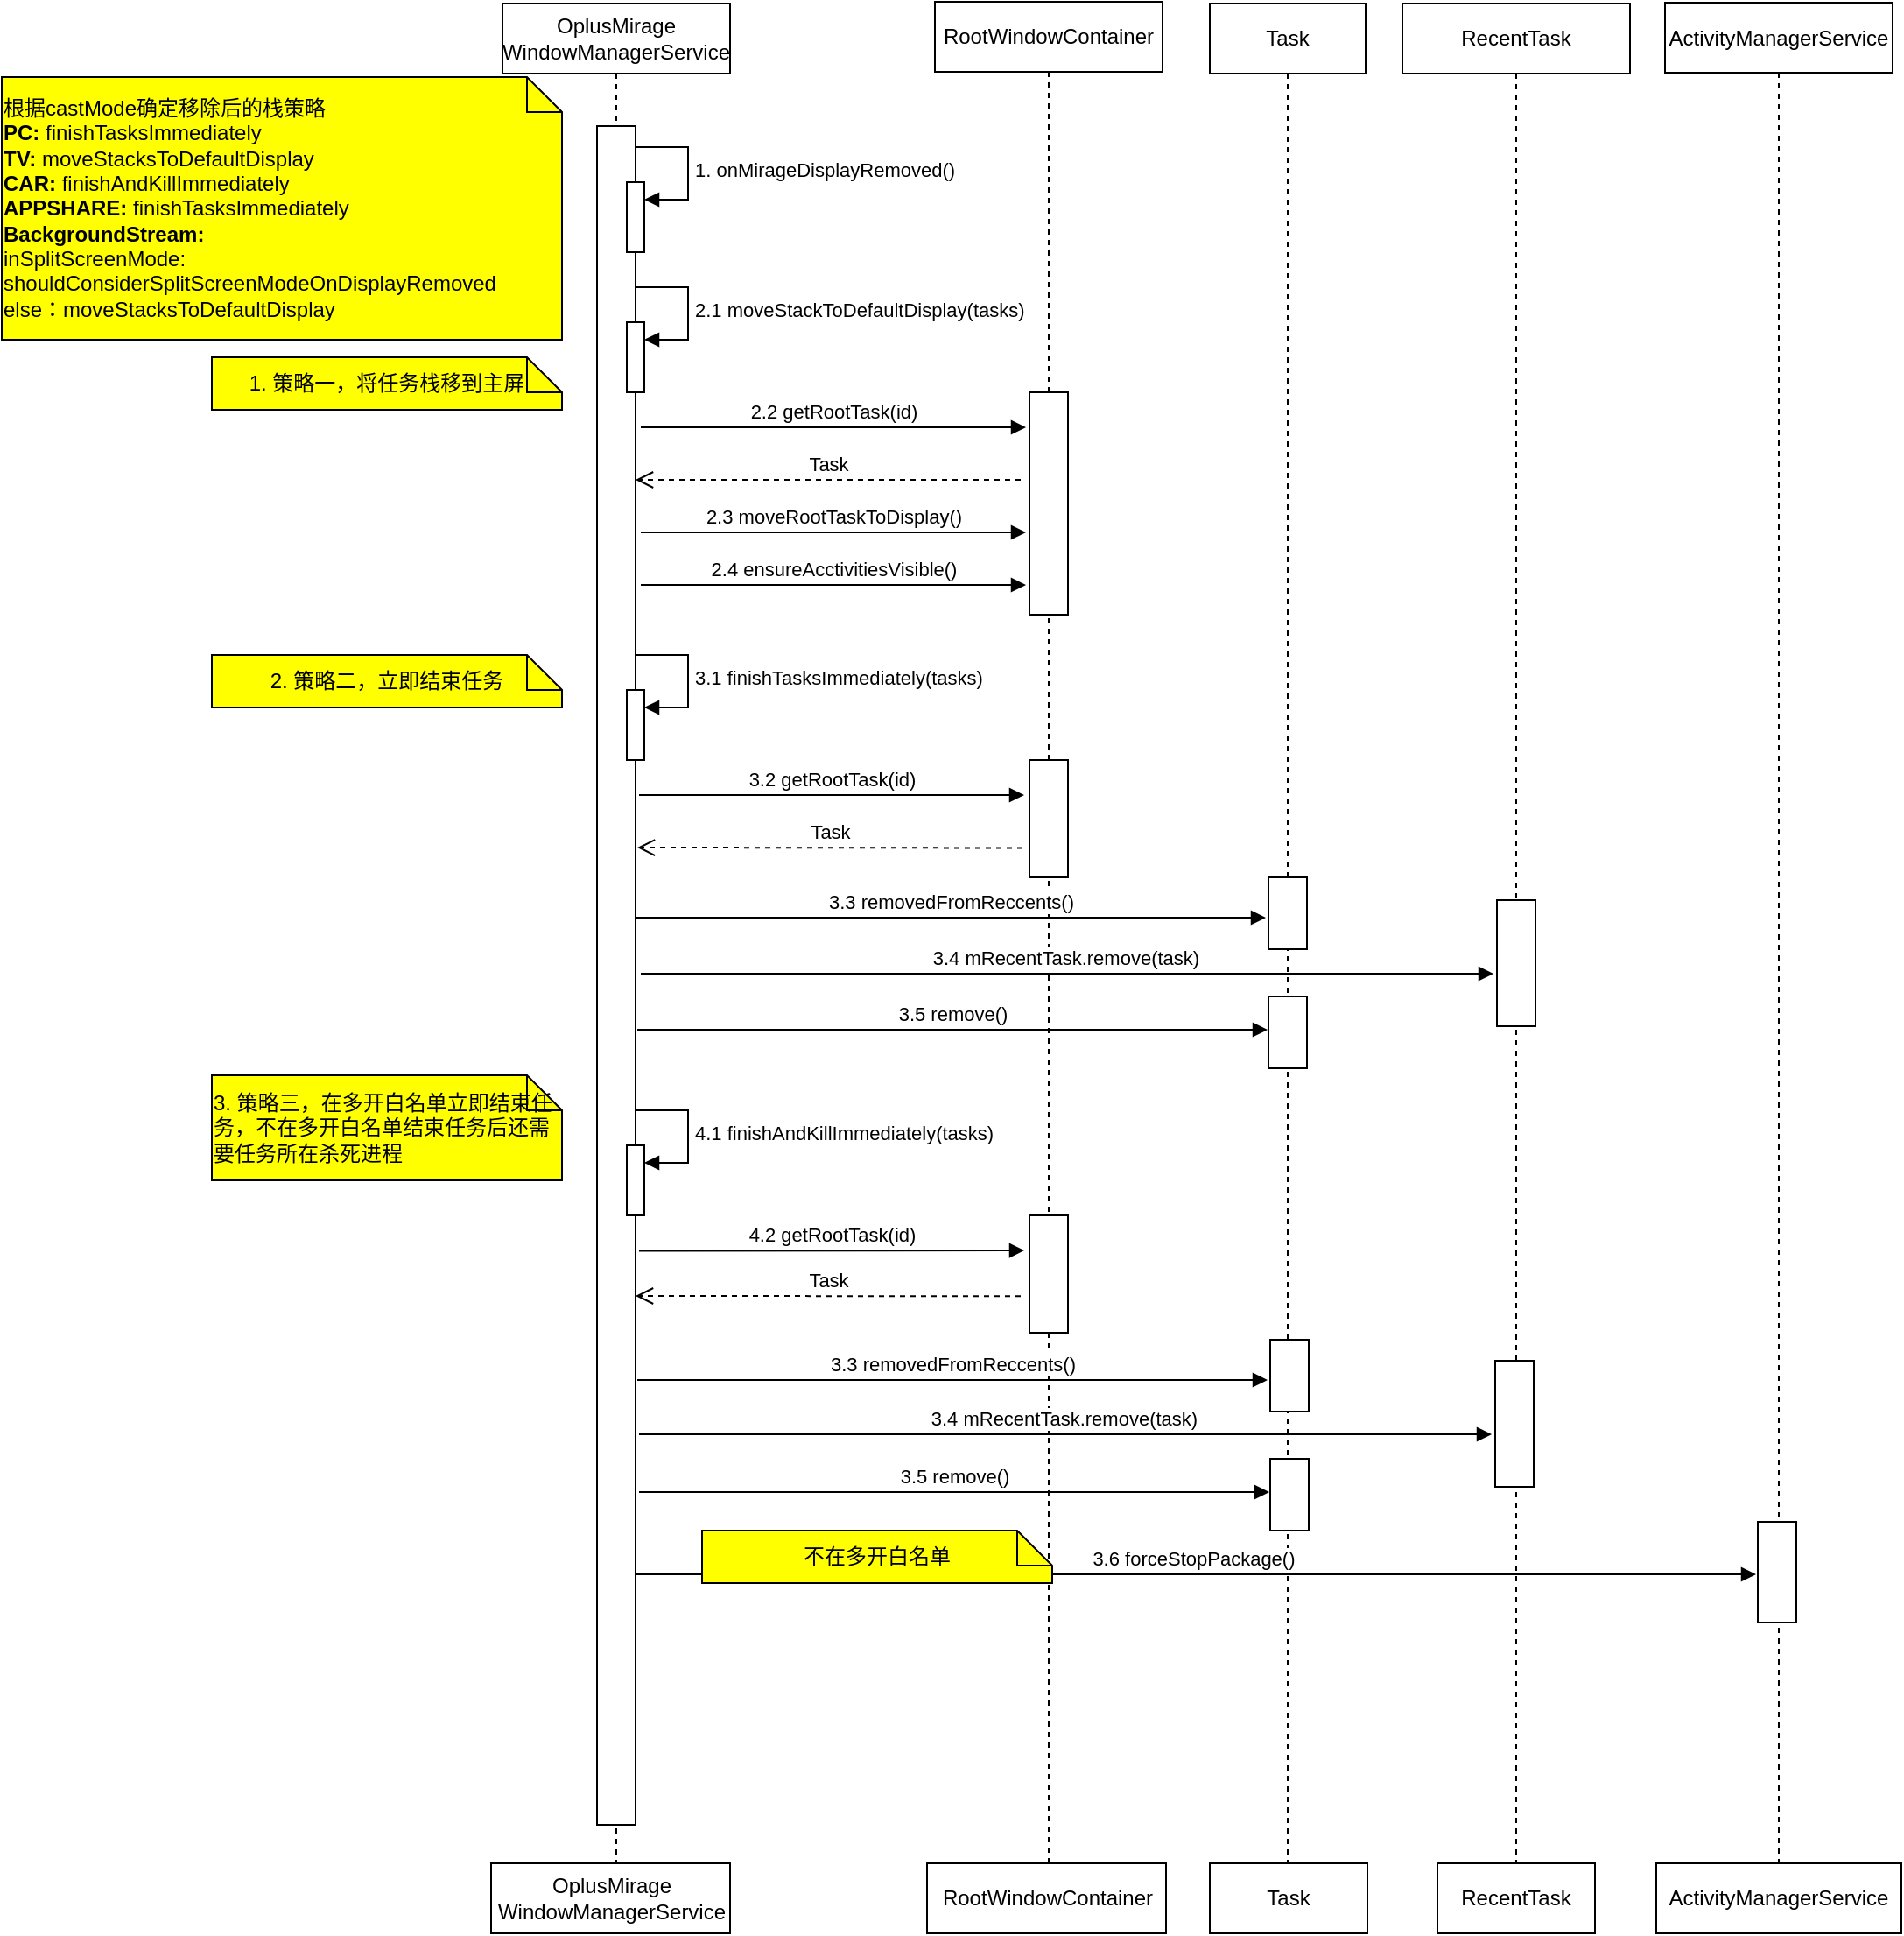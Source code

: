 <mxfile version="21.3.6" type="github">
  <diagram name="第 1 页" id="UaIOHVlHzPApeq9zFzyf">
    <mxGraphModel dx="1183" dy="657" grid="1" gridSize="10" guides="1" tooltips="1" connect="1" arrows="1" fold="1" page="1" pageScale="1" pageWidth="827" pageHeight="1169" math="0" shadow="0">
      <root>
        <mxCell id="0" />
        <mxCell id="1" parent="0" />
        <mxCell id="Lcm0hkVv3pNYCc9iG2gG-14" value="OplusMirage&lt;br&gt;WindowManagerService" style="shape=umlLifeline;perimeter=lifelinePerimeter;whiteSpace=wrap;html=1;container=0;dropTarget=0;collapsible=0;recursiveResize=0;outlineConnect=0;portConstraint=eastwest;newEdgeStyle={&quot;edgeStyle&quot;:&quot;elbowEdgeStyle&quot;,&quot;elbow&quot;:&quot;vertical&quot;,&quot;curved&quot;:0,&quot;rounded&quot;:0};" vertex="1" parent="1">
          <mxGeometry x="346" y="18" width="130" height="1062" as="geometry" />
        </mxCell>
        <mxCell id="Lcm0hkVv3pNYCc9iG2gG-15" value="" style="html=1;points=[];perimeter=orthogonalPerimeter;outlineConnect=0;targetShapes=umlLifeline;portConstraint=eastwest;newEdgeStyle={&quot;edgeStyle&quot;:&quot;elbowEdgeStyle&quot;,&quot;elbow&quot;:&quot;vertical&quot;,&quot;curved&quot;:0,&quot;rounded&quot;:0};" vertex="1" parent="Lcm0hkVv3pNYCc9iG2gG-14">
          <mxGeometry x="54" y="70" width="22" height="970" as="geometry" />
        </mxCell>
        <mxCell id="Lcm0hkVv3pNYCc9iG2gG-18" value="" style="html=1;points=[];perimeter=orthogonalPerimeter;outlineConnect=0;targetShapes=umlLifeline;portConstraint=eastwest;newEdgeStyle={&quot;edgeStyle&quot;:&quot;elbowEdgeStyle&quot;,&quot;elbow&quot;:&quot;vertical&quot;,&quot;curved&quot;:0,&quot;rounded&quot;:0};" vertex="1" parent="Lcm0hkVv3pNYCc9iG2gG-14">
          <mxGeometry x="71" y="102" width="10" height="40" as="geometry" />
        </mxCell>
        <mxCell id="Lcm0hkVv3pNYCc9iG2gG-19" value="1. onMirageDisplayRemoved()" style="html=1;align=left;spacingLeft=2;endArrow=block;rounded=0;edgeStyle=orthogonalEdgeStyle;curved=0;rounded=0;" edge="1" parent="Lcm0hkVv3pNYCc9iG2gG-14" target="Lcm0hkVv3pNYCc9iG2gG-18">
          <mxGeometry relative="1" as="geometry">
            <mxPoint x="76" y="82" as="sourcePoint" />
            <Array as="points">
              <mxPoint x="106" y="112" />
            </Array>
          </mxGeometry>
        </mxCell>
        <mxCell id="Lcm0hkVv3pNYCc9iG2gG-42" value="" style="html=1;points=[];perimeter=orthogonalPerimeter;outlineConnect=0;targetShapes=umlLifeline;portConstraint=eastwest;newEdgeStyle={&quot;edgeStyle&quot;:&quot;elbowEdgeStyle&quot;,&quot;elbow&quot;:&quot;vertical&quot;,&quot;curved&quot;:0,&quot;rounded&quot;:0};" vertex="1" parent="Lcm0hkVv3pNYCc9iG2gG-14">
          <mxGeometry x="71" y="182" width="10" height="40" as="geometry" />
        </mxCell>
        <mxCell id="Lcm0hkVv3pNYCc9iG2gG-43" value="2.1 moveStackToDefaultDisplay(tasks)" style="html=1;align=left;spacingLeft=2;endArrow=block;rounded=0;edgeStyle=orthogonalEdgeStyle;curved=0;rounded=0;" edge="1" target="Lcm0hkVv3pNYCc9iG2gG-42" parent="Lcm0hkVv3pNYCc9iG2gG-14">
          <mxGeometry relative="1" as="geometry">
            <mxPoint x="76" y="162" as="sourcePoint" />
            <Array as="points">
              <mxPoint x="106" y="192" />
            </Array>
          </mxGeometry>
        </mxCell>
        <mxCell id="Lcm0hkVv3pNYCc9iG2gG-49" value="" style="html=1;points=[];perimeter=orthogonalPerimeter;outlineConnect=0;targetShapes=umlLifeline;portConstraint=eastwest;newEdgeStyle={&quot;edgeStyle&quot;:&quot;elbowEdgeStyle&quot;,&quot;elbow&quot;:&quot;vertical&quot;,&quot;curved&quot;:0,&quot;rounded&quot;:0};" vertex="1" parent="Lcm0hkVv3pNYCc9iG2gG-14">
          <mxGeometry x="71" y="392" width="10" height="40" as="geometry" />
        </mxCell>
        <mxCell id="Lcm0hkVv3pNYCc9iG2gG-50" value="3.1 finishTasksImmediately(tasks)" style="html=1;align=left;spacingLeft=2;endArrow=block;rounded=0;edgeStyle=orthogonalEdgeStyle;curved=0;rounded=0;" edge="1" target="Lcm0hkVv3pNYCc9iG2gG-49" parent="Lcm0hkVv3pNYCc9iG2gG-14">
          <mxGeometry relative="1" as="geometry">
            <mxPoint x="76" y="372" as="sourcePoint" />
            <Array as="points">
              <mxPoint x="106" y="402" />
            </Array>
          </mxGeometry>
        </mxCell>
        <mxCell id="Lcm0hkVv3pNYCc9iG2gG-59" value="" style="html=1;points=[];perimeter=orthogonalPerimeter;outlineConnect=0;targetShapes=umlLifeline;portConstraint=eastwest;newEdgeStyle={&quot;edgeStyle&quot;:&quot;elbowEdgeStyle&quot;,&quot;elbow&quot;:&quot;vertical&quot;,&quot;curved&quot;:0,&quot;rounded&quot;:0};" vertex="1" parent="Lcm0hkVv3pNYCc9iG2gG-14">
          <mxGeometry x="71" y="652" width="10" height="40" as="geometry" />
        </mxCell>
        <mxCell id="Lcm0hkVv3pNYCc9iG2gG-60" value="4.1 finishAndKillImmediately(tasks)" style="html=1;align=left;spacingLeft=2;endArrow=block;rounded=0;edgeStyle=orthogonalEdgeStyle;curved=0;rounded=0;" edge="1" target="Lcm0hkVv3pNYCc9iG2gG-59" parent="Lcm0hkVv3pNYCc9iG2gG-14">
          <mxGeometry relative="1" as="geometry">
            <mxPoint x="76" y="632" as="sourcePoint" />
            <Array as="points">
              <mxPoint x="106" y="662" />
            </Array>
          </mxGeometry>
        </mxCell>
        <mxCell id="Lcm0hkVv3pNYCc9iG2gG-21" value="RootWindowContainer" style="shape=umlLifeline;perimeter=lifelinePerimeter;whiteSpace=wrap;html=1;container=0;dropTarget=0;collapsible=0;recursiveResize=0;outlineConnect=0;portConstraint=eastwest;newEdgeStyle={&quot;edgeStyle&quot;:&quot;elbowEdgeStyle&quot;,&quot;elbow&quot;:&quot;vertical&quot;,&quot;curved&quot;:0,&quot;rounded&quot;:0};" vertex="1" parent="1">
          <mxGeometry x="593" y="17" width="130" height="1063" as="geometry" />
        </mxCell>
        <mxCell id="Lcm0hkVv3pNYCc9iG2gG-22" value="" style="html=1;points=[];perimeter=orthogonalPerimeter;outlineConnect=0;targetShapes=umlLifeline;portConstraint=eastwest;newEdgeStyle={&quot;edgeStyle&quot;:&quot;elbowEdgeStyle&quot;,&quot;elbow&quot;:&quot;vertical&quot;,&quot;curved&quot;:0,&quot;rounded&quot;:0};" vertex="1" parent="Lcm0hkVv3pNYCc9iG2gG-21">
          <mxGeometry x="54" y="223" width="22" height="127" as="geometry" />
        </mxCell>
        <mxCell id="Lcm0hkVv3pNYCc9iG2gG-51" value="" style="html=1;points=[];perimeter=orthogonalPerimeter;outlineConnect=0;targetShapes=umlLifeline;portConstraint=eastwest;newEdgeStyle={&quot;edgeStyle&quot;:&quot;elbowEdgeStyle&quot;,&quot;elbow&quot;:&quot;vertical&quot;,&quot;curved&quot;:0,&quot;rounded&quot;:0};" vertex="1" parent="Lcm0hkVv3pNYCc9iG2gG-21">
          <mxGeometry x="54" y="433" width="22" height="67" as="geometry" />
        </mxCell>
        <mxCell id="Lcm0hkVv3pNYCc9iG2gG-62" value="" style="html=1;points=[];perimeter=orthogonalPerimeter;outlineConnect=0;targetShapes=umlLifeline;portConstraint=eastwest;newEdgeStyle={&quot;edgeStyle&quot;:&quot;elbowEdgeStyle&quot;,&quot;elbow&quot;:&quot;vertical&quot;,&quot;curved&quot;:0,&quot;rounded&quot;:0};" vertex="1" parent="Lcm0hkVv3pNYCc9iG2gG-21">
          <mxGeometry x="54" y="693" width="22" height="67" as="geometry" />
        </mxCell>
        <mxCell id="Lcm0hkVv3pNYCc9iG2gG-27" value="Task" style="shape=umlLifeline;perimeter=lifelinePerimeter;whiteSpace=wrap;html=1;container=0;dropTarget=0;collapsible=0;recursiveResize=0;outlineConnect=0;portConstraint=eastwest;newEdgeStyle={&quot;edgeStyle&quot;:&quot;elbowEdgeStyle&quot;,&quot;elbow&quot;:&quot;vertical&quot;,&quot;curved&quot;:0,&quot;rounded&quot;:0};" vertex="1" parent="1">
          <mxGeometry x="750" y="18" width="89" height="1062" as="geometry" />
        </mxCell>
        <mxCell id="Lcm0hkVv3pNYCc9iG2gG-28" value="" style="html=1;points=[];perimeter=orthogonalPerimeter;outlineConnect=0;targetShapes=umlLifeline;portConstraint=eastwest;newEdgeStyle={&quot;edgeStyle&quot;:&quot;elbowEdgeStyle&quot;,&quot;elbow&quot;:&quot;vertical&quot;,&quot;curved&quot;:0,&quot;rounded&quot;:0};" vertex="1" parent="Lcm0hkVv3pNYCc9iG2gG-27">
          <mxGeometry x="33.5" y="499" width="22" height="41" as="geometry" />
        </mxCell>
        <mxCell id="Lcm0hkVv3pNYCc9iG2gG-57" value="" style="html=1;points=[];perimeter=orthogonalPerimeter;outlineConnect=0;targetShapes=umlLifeline;portConstraint=eastwest;newEdgeStyle={&quot;edgeStyle&quot;:&quot;elbowEdgeStyle&quot;,&quot;elbow&quot;:&quot;vertical&quot;,&quot;curved&quot;:0,&quot;rounded&quot;:0};" vertex="1" parent="Lcm0hkVv3pNYCc9iG2gG-27">
          <mxGeometry x="33.5" y="567" width="22" height="41" as="geometry" />
        </mxCell>
        <mxCell id="Lcm0hkVv3pNYCc9iG2gG-65" value="" style="html=1;points=[];perimeter=orthogonalPerimeter;outlineConnect=0;targetShapes=umlLifeline;portConstraint=eastwest;newEdgeStyle={&quot;edgeStyle&quot;:&quot;elbowEdgeStyle&quot;,&quot;elbow&quot;:&quot;vertical&quot;,&quot;curved&quot;:0,&quot;rounded&quot;:0};" vertex="1" parent="Lcm0hkVv3pNYCc9iG2gG-27">
          <mxGeometry x="34.5" y="763" width="22" height="41" as="geometry" />
        </mxCell>
        <mxCell id="Lcm0hkVv3pNYCc9iG2gG-66" value="" style="html=1;points=[];perimeter=orthogonalPerimeter;outlineConnect=0;targetShapes=umlLifeline;portConstraint=eastwest;newEdgeStyle={&quot;edgeStyle&quot;:&quot;elbowEdgeStyle&quot;,&quot;elbow&quot;:&quot;vertical&quot;,&quot;curved&quot;:0,&quot;rounded&quot;:0};" vertex="1" parent="Lcm0hkVv3pNYCc9iG2gG-27">
          <mxGeometry x="34.5" y="831" width="22" height="41" as="geometry" />
        </mxCell>
        <mxCell id="Lcm0hkVv3pNYCc9iG2gG-34" value="RecentTask" style="shape=umlLifeline;perimeter=lifelinePerimeter;whiteSpace=wrap;html=1;container=0;dropTarget=0;collapsible=0;recursiveResize=0;outlineConnect=0;portConstraint=eastwest;newEdgeStyle={&quot;edgeStyle&quot;:&quot;elbowEdgeStyle&quot;,&quot;elbow&quot;:&quot;vertical&quot;,&quot;curved&quot;:0,&quot;rounded&quot;:0};" vertex="1" parent="1">
          <mxGeometry x="860" y="18" width="130" height="1062" as="geometry" />
        </mxCell>
        <mxCell id="Lcm0hkVv3pNYCc9iG2gG-35" value="" style="html=1;points=[];perimeter=orthogonalPerimeter;outlineConnect=0;targetShapes=umlLifeline;portConstraint=eastwest;newEdgeStyle={&quot;edgeStyle&quot;:&quot;elbowEdgeStyle&quot;,&quot;elbow&quot;:&quot;vertical&quot;,&quot;curved&quot;:0,&quot;rounded&quot;:0};" vertex="1" parent="Lcm0hkVv3pNYCc9iG2gG-34">
          <mxGeometry x="54" y="512" width="22" height="72" as="geometry" />
        </mxCell>
        <mxCell id="Lcm0hkVv3pNYCc9iG2gG-69" value="" style="html=1;points=[];perimeter=orthogonalPerimeter;outlineConnect=0;targetShapes=umlLifeline;portConstraint=eastwest;newEdgeStyle={&quot;edgeStyle&quot;:&quot;elbowEdgeStyle&quot;,&quot;elbow&quot;:&quot;vertical&quot;,&quot;curved&quot;:0,&quot;rounded&quot;:0};" vertex="1" parent="Lcm0hkVv3pNYCc9iG2gG-34">
          <mxGeometry x="53" y="775" width="22" height="72" as="geometry" />
        </mxCell>
        <mxCell id="Lcm0hkVv3pNYCc9iG2gG-38" value="&lt;div style=&quot;text-align: left;&quot;&gt;根据castMode确定移除后的栈策略&lt;/div&gt;&lt;div style=&quot;text-align: left;&quot;&gt;&lt;b&gt;PC:&lt;/b&gt; finishTasksImmediately&lt;/div&gt;&lt;div style=&quot;text-align: left;&quot;&gt;&lt;b&gt;TV: &lt;/b&gt;moveStacksToDefaultDisplay&lt;/div&gt;&lt;div style=&quot;text-align: left;&quot;&gt;&lt;b&gt;CAR: &lt;/b&gt;finishAndKillImmediately&lt;/div&gt;&lt;div style=&quot;text-align: left;&quot;&gt;&lt;b&gt;APPSHARE: &lt;/b&gt;finishTasksImmediately&lt;br&gt;&lt;/div&gt;&lt;div style=&quot;text-align: left;&quot;&gt;&lt;b&gt;BackgroundStream:&lt;/b&gt;&lt;/div&gt;&lt;div style=&quot;text-align: left;&quot;&gt;inSplitScreenMode: shouldConsiderSplitScreenModeOnDisplayRemoved&lt;/div&gt;&lt;div style=&quot;text-align: left;&quot;&gt;else：moveStacksToDefaultDisplay&lt;/div&gt;" style="shape=note;size=20;whiteSpace=wrap;html=1;fillColor=#FFFF00;" vertex="1" parent="1">
          <mxGeometry x="60" y="60" width="320" height="150" as="geometry" />
        </mxCell>
        <mxCell id="Lcm0hkVv3pNYCc9iG2gG-44" value="&lt;div style=&quot;text-align: left;&quot;&gt;1. 策略一，将任务栈移到主屏&lt;/div&gt;" style="shape=note;size=20;whiteSpace=wrap;html=1;fillColor=#FFFF00;" vertex="1" parent="1">
          <mxGeometry x="180" y="220" width="200" height="30" as="geometry" />
        </mxCell>
        <mxCell id="Lcm0hkVv3pNYCc9iG2gG-45" value="2.2 getRootTask(id)" style="html=1;verticalAlign=bottom;endArrow=block;edgeStyle=elbowEdgeStyle;elbow=vertical;curved=0;rounded=0;" edge="1" parent="1">
          <mxGeometry width="80" relative="1" as="geometry">
            <mxPoint x="425" y="260" as="sourcePoint" />
            <mxPoint x="645" y="260" as="targetPoint" />
          </mxGeometry>
        </mxCell>
        <mxCell id="Lcm0hkVv3pNYCc9iG2gG-46" value="Task" style="html=1;verticalAlign=bottom;endArrow=open;dashed=1;endSize=8;edgeStyle=elbowEdgeStyle;elbow=vertical;curved=0;rounded=0;" edge="1" parent="1">
          <mxGeometry relative="1" as="geometry">
            <mxPoint x="642" y="290" as="sourcePoint" />
            <mxPoint x="422" y="290" as="targetPoint" />
          </mxGeometry>
        </mxCell>
        <mxCell id="Lcm0hkVv3pNYCc9iG2gG-47" value="2.3 moveRootTaskToDisplay()" style="html=1;verticalAlign=bottom;endArrow=block;edgeStyle=elbowEdgeStyle;elbow=vertical;curved=0;rounded=0;" edge="1" parent="1">
          <mxGeometry width="80" relative="1" as="geometry">
            <mxPoint x="425" y="320" as="sourcePoint" />
            <mxPoint x="645" y="320" as="targetPoint" />
          </mxGeometry>
        </mxCell>
        <mxCell id="Lcm0hkVv3pNYCc9iG2gG-48" value="2.4 ensureAcctivitiesVisible()" style="html=1;verticalAlign=bottom;endArrow=block;edgeStyle=elbowEdgeStyle;elbow=vertical;curved=0;rounded=0;" edge="1" parent="1">
          <mxGeometry width="80" relative="1" as="geometry">
            <mxPoint x="425" y="350" as="sourcePoint" />
            <mxPoint x="645" y="350" as="targetPoint" />
          </mxGeometry>
        </mxCell>
        <mxCell id="Lcm0hkVv3pNYCc9iG2gG-52" value="&lt;div style=&quot;text-align: left;&quot;&gt;2. 策略二，立即结束任务&lt;/div&gt;" style="shape=note;size=20;whiteSpace=wrap;html=1;fillColor=#FFFF00;" vertex="1" parent="1">
          <mxGeometry x="180" y="390" width="200" height="30" as="geometry" />
        </mxCell>
        <mxCell id="Lcm0hkVv3pNYCc9iG2gG-53" value="3.2 getRootTask(id)" style="html=1;verticalAlign=bottom;endArrow=block;edgeStyle=elbowEdgeStyle;elbow=vertical;curved=0;rounded=0;" edge="1" parent="1">
          <mxGeometry width="80" relative="1" as="geometry">
            <mxPoint x="424" y="470" as="sourcePoint" />
            <mxPoint x="644" y="470" as="targetPoint" />
          </mxGeometry>
        </mxCell>
        <mxCell id="Lcm0hkVv3pNYCc9iG2gG-54" value="Task" style="html=1;verticalAlign=bottom;endArrow=open;dashed=1;endSize=8;edgeStyle=elbowEdgeStyle;elbow=vertical;curved=0;rounded=0;" edge="1" parent="1">
          <mxGeometry relative="1" as="geometry">
            <mxPoint x="643" y="500.24" as="sourcePoint" />
            <mxPoint x="423" y="500.24" as="targetPoint" />
          </mxGeometry>
        </mxCell>
        <mxCell id="Lcm0hkVv3pNYCc9iG2gG-55" value="3.3 removedFromReccents()" style="html=1;verticalAlign=bottom;endArrow=block;edgeStyle=elbowEdgeStyle;elbow=vertical;curved=0;rounded=0;" edge="1" parent="1">
          <mxGeometry width="80" relative="1" as="geometry">
            <mxPoint x="422" y="540" as="sourcePoint" />
            <mxPoint x="782" y="540" as="targetPoint" />
          </mxGeometry>
        </mxCell>
        <mxCell id="Lcm0hkVv3pNYCc9iG2gG-56" value="3.4 mRecentTask.remove(task)&amp;nbsp;" style="html=1;verticalAlign=bottom;endArrow=block;edgeStyle=elbowEdgeStyle;elbow=vertical;curved=0;rounded=0;" edge="1" parent="1">
          <mxGeometry width="80" relative="1" as="geometry">
            <mxPoint x="425" y="572" as="sourcePoint" />
            <mxPoint x="912" y="572" as="targetPoint" />
          </mxGeometry>
        </mxCell>
        <mxCell id="Lcm0hkVv3pNYCc9iG2gG-58" value="3.5 remove()" style="html=1;verticalAlign=bottom;endArrow=block;edgeStyle=elbowEdgeStyle;elbow=vertical;curved=0;rounded=0;" edge="1" parent="1">
          <mxGeometry width="80" relative="1" as="geometry">
            <mxPoint x="423" y="604" as="sourcePoint" />
            <mxPoint x="783" y="604" as="targetPoint" />
          </mxGeometry>
        </mxCell>
        <mxCell id="Lcm0hkVv3pNYCc9iG2gG-61" value="&lt;div style=&quot;text-align: left;&quot;&gt;3. 策略三，在多开白名单立即结束任务，不在多开白名单结束任务后还需要任务所在杀死进程&lt;/div&gt;" style="shape=note;size=20;whiteSpace=wrap;html=1;fillColor=#FFFF00;" vertex="1" parent="1">
          <mxGeometry x="180" y="630" width="200" height="60" as="geometry" />
        </mxCell>
        <mxCell id="Lcm0hkVv3pNYCc9iG2gG-63" value="4.2 getRootTask(id)" style="html=1;verticalAlign=bottom;endArrow=block;edgeStyle=elbowEdgeStyle;elbow=vertical;curved=0;rounded=0;" edge="1" parent="1">
          <mxGeometry width="80" relative="1" as="geometry">
            <mxPoint x="424" y="730.24" as="sourcePoint" />
            <mxPoint x="644" y="730.24" as="targetPoint" />
          </mxGeometry>
        </mxCell>
        <mxCell id="Lcm0hkVv3pNYCc9iG2gG-64" value="Task" style="html=1;verticalAlign=bottom;endArrow=open;dashed=1;endSize=8;edgeStyle=elbowEdgeStyle;elbow=vertical;curved=0;rounded=0;" edge="1" parent="1">
          <mxGeometry relative="1" as="geometry">
            <mxPoint x="642" y="756.14" as="sourcePoint" />
            <mxPoint x="422" y="756.14" as="targetPoint" />
          </mxGeometry>
        </mxCell>
        <mxCell id="Lcm0hkVv3pNYCc9iG2gG-67" value="3.3 removedFromReccents()" style="html=1;verticalAlign=bottom;endArrow=block;edgeStyle=elbowEdgeStyle;elbow=vertical;curved=0;rounded=0;" edge="1" parent="1">
          <mxGeometry width="80" relative="1" as="geometry">
            <mxPoint x="423" y="804" as="sourcePoint" />
            <mxPoint x="783" y="804" as="targetPoint" />
          </mxGeometry>
        </mxCell>
        <mxCell id="Lcm0hkVv3pNYCc9iG2gG-68" value="3.5 remove()" style="html=1;verticalAlign=bottom;endArrow=block;edgeStyle=elbowEdgeStyle;elbow=vertical;curved=0;rounded=0;" edge="1" parent="1">
          <mxGeometry width="80" relative="1" as="geometry">
            <mxPoint x="424" y="868" as="sourcePoint" />
            <mxPoint x="784" y="868" as="targetPoint" />
          </mxGeometry>
        </mxCell>
        <mxCell id="Lcm0hkVv3pNYCc9iG2gG-70" value="3.4 mRecentTask.remove(task)&amp;nbsp;" style="html=1;verticalAlign=bottom;endArrow=block;edgeStyle=elbowEdgeStyle;elbow=vertical;curved=0;rounded=0;" edge="1" parent="1">
          <mxGeometry width="80" relative="1" as="geometry">
            <mxPoint x="424" y="835" as="sourcePoint" />
            <mxPoint x="911" y="835" as="targetPoint" />
          </mxGeometry>
        </mxCell>
        <mxCell id="Lcm0hkVv3pNYCc9iG2gG-71" value="ActivityManagerService" style="shape=umlLifeline;perimeter=lifelinePerimeter;whiteSpace=wrap;html=1;container=0;dropTarget=0;collapsible=0;recursiveResize=0;outlineConnect=0;portConstraint=eastwest;newEdgeStyle={&quot;edgeStyle&quot;:&quot;elbowEdgeStyle&quot;,&quot;elbow&quot;:&quot;vertical&quot;,&quot;curved&quot;:0,&quot;rounded&quot;:0};" vertex="1" parent="1">
          <mxGeometry x="1010" y="17.5" width="130" height="1062.5" as="geometry" />
        </mxCell>
        <mxCell id="Lcm0hkVv3pNYCc9iG2gG-73" value="" style="html=1;points=[];perimeter=orthogonalPerimeter;outlineConnect=0;targetShapes=umlLifeline;portConstraint=eastwest;newEdgeStyle={&quot;edgeStyle&quot;:&quot;elbowEdgeStyle&quot;,&quot;elbow&quot;:&quot;vertical&quot;,&quot;curved&quot;:0,&quot;rounded&quot;:0};" vertex="1" parent="Lcm0hkVv3pNYCc9iG2gG-71">
          <mxGeometry x="53" y="867.5" width="22" height="57.5" as="geometry" />
        </mxCell>
        <mxCell id="Lcm0hkVv3pNYCc9iG2gG-74" value="3.6 forceStopPackage()&amp;nbsp;" style="html=1;verticalAlign=bottom;endArrow=block;edgeStyle=elbowEdgeStyle;elbow=vertical;curved=0;rounded=0;" edge="1" parent="1">
          <mxGeometry width="80" relative="1" as="geometry">
            <mxPoint x="422" y="915" as="sourcePoint" />
            <mxPoint x="1062" y="915" as="targetPoint" />
          </mxGeometry>
        </mxCell>
        <mxCell id="Lcm0hkVv3pNYCc9iG2gG-76" value="&lt;div style=&quot;text-align: left;&quot;&gt;不在多开白名单&lt;/div&gt;" style="shape=note;size=20;whiteSpace=wrap;html=1;fillColor=#FFFF00;" vertex="1" parent="1">
          <mxGeometry x="460" y="890" width="200" height="30" as="geometry" />
        </mxCell>
        <mxCell id="Lcm0hkVv3pNYCc9iG2gG-82" value="OplusMirage&lt;br style=&quot;border-color: var(--border-color);&quot;&gt;WindowManagerService" style="rounded=0;whiteSpace=wrap;html=1;" vertex="1" parent="1">
          <mxGeometry x="339.5" y="1080" width="136.5" height="40" as="geometry" />
        </mxCell>
        <mxCell id="Lcm0hkVv3pNYCc9iG2gG-83" value="RootWindowContainer" style="rounded=0;whiteSpace=wrap;html=1;" vertex="1" parent="1">
          <mxGeometry x="588.5" y="1080" width="136.5" height="40" as="geometry" />
        </mxCell>
        <mxCell id="Lcm0hkVv3pNYCc9iG2gG-84" value="Task" style="rounded=0;whiteSpace=wrap;html=1;" vertex="1" parent="1">
          <mxGeometry x="750" y="1080" width="90" height="40" as="geometry" />
        </mxCell>
        <mxCell id="Lcm0hkVv3pNYCc9iG2gG-85" value="RecentTask" style="rounded=0;whiteSpace=wrap;html=1;" vertex="1" parent="1">
          <mxGeometry x="880" y="1080" width="90" height="40" as="geometry" />
        </mxCell>
        <mxCell id="Lcm0hkVv3pNYCc9iG2gG-86" value="ActivityManagerService" style="rounded=0;whiteSpace=wrap;html=1;" vertex="1" parent="1">
          <mxGeometry x="1005" y="1080" width="140" height="40" as="geometry" />
        </mxCell>
      </root>
    </mxGraphModel>
  </diagram>
</mxfile>
